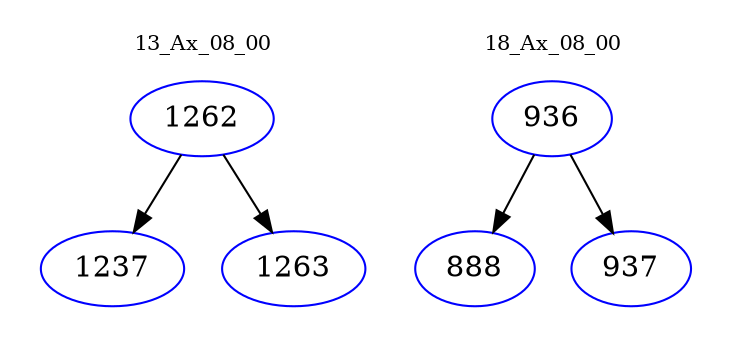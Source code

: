 digraph{
subgraph cluster_0 {
color = white
label = "13_Ax_08_00";
fontsize=10;
T0_1262 [label="1262", color="blue"]
T0_1262 -> T0_1237 [color="black"]
T0_1237 [label="1237", color="blue"]
T0_1262 -> T0_1263 [color="black"]
T0_1263 [label="1263", color="blue"]
}
subgraph cluster_1 {
color = white
label = "18_Ax_08_00";
fontsize=10;
T1_936 [label="936", color="blue"]
T1_936 -> T1_888 [color="black"]
T1_888 [label="888", color="blue"]
T1_936 -> T1_937 [color="black"]
T1_937 [label="937", color="blue"]
}
}
